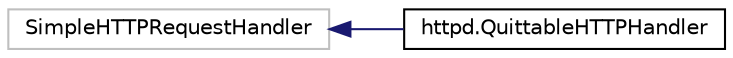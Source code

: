 digraph "Graphical Class Hierarchy"
{
  edge [fontname="Helvetica",fontsize="10",labelfontname="Helvetica",labelfontsize="10"];
  node [fontname="Helvetica",fontsize="10",shape=record];
  rankdir="LR";
  Node1 [label="SimpleHTTPRequestHandler",height=0.2,width=0.4,color="grey75", fillcolor="white", style="filled"];
  Node1 -> Node2 [dir="back",color="midnightblue",fontsize="10",style="solid",fontname="Helvetica"];
  Node2 [label="httpd.QuittableHTTPHandler",height=0.2,width=0.4,color="black", fillcolor="white", style="filled",URL="$classhttpd_1_1_quittable_h_t_t_p_handler.html"];
}
